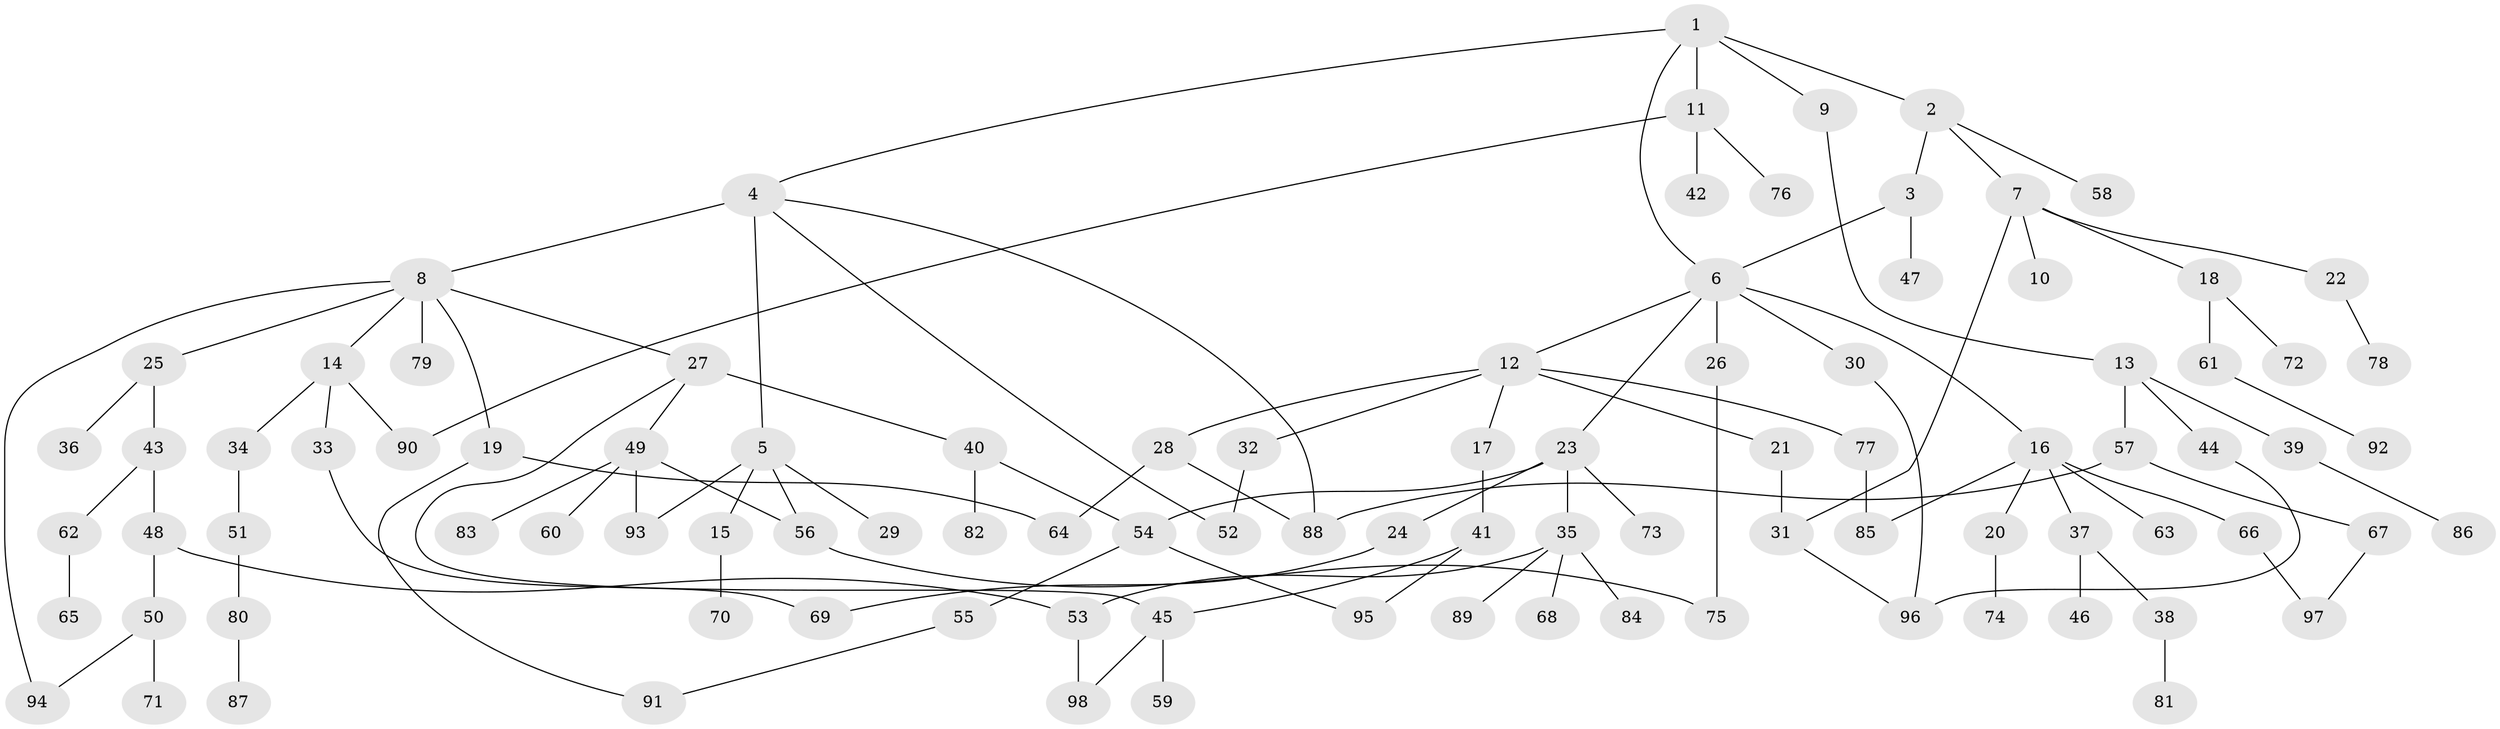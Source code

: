 // coarse degree distribution, {5: 0.029411764705882353, 3: 0.19117647058823528, 2: 0.27941176470588236, 8: 0.014705882352941176, 7: 0.014705882352941176, 6: 0.04411764705882353, 9: 0.014705882352941176, 4: 0.10294117647058823, 1: 0.3088235294117647}
// Generated by graph-tools (version 1.1) at 2025/51/02/27/25 19:51:38]
// undirected, 98 vertices, 119 edges
graph export_dot {
graph [start="1"]
  node [color=gray90,style=filled];
  1;
  2;
  3;
  4;
  5;
  6;
  7;
  8;
  9;
  10;
  11;
  12;
  13;
  14;
  15;
  16;
  17;
  18;
  19;
  20;
  21;
  22;
  23;
  24;
  25;
  26;
  27;
  28;
  29;
  30;
  31;
  32;
  33;
  34;
  35;
  36;
  37;
  38;
  39;
  40;
  41;
  42;
  43;
  44;
  45;
  46;
  47;
  48;
  49;
  50;
  51;
  52;
  53;
  54;
  55;
  56;
  57;
  58;
  59;
  60;
  61;
  62;
  63;
  64;
  65;
  66;
  67;
  68;
  69;
  70;
  71;
  72;
  73;
  74;
  75;
  76;
  77;
  78;
  79;
  80;
  81;
  82;
  83;
  84;
  85;
  86;
  87;
  88;
  89;
  90;
  91;
  92;
  93;
  94;
  95;
  96;
  97;
  98;
  1 -- 2;
  1 -- 4;
  1 -- 6;
  1 -- 9;
  1 -- 11;
  2 -- 3;
  2 -- 7;
  2 -- 58;
  3 -- 47;
  3 -- 6;
  4 -- 5;
  4 -- 8;
  4 -- 88;
  4 -- 52;
  5 -- 15;
  5 -- 29;
  5 -- 93;
  5 -- 56;
  6 -- 12;
  6 -- 16;
  6 -- 23;
  6 -- 26;
  6 -- 30;
  7 -- 10;
  7 -- 18;
  7 -- 22;
  7 -- 31;
  8 -- 14;
  8 -- 19;
  8 -- 25;
  8 -- 27;
  8 -- 79;
  8 -- 94;
  9 -- 13;
  11 -- 42;
  11 -- 76;
  11 -- 90;
  12 -- 17;
  12 -- 21;
  12 -- 28;
  12 -- 32;
  12 -- 77;
  13 -- 39;
  13 -- 44;
  13 -- 57;
  14 -- 33;
  14 -- 34;
  14 -- 90;
  15 -- 70;
  16 -- 20;
  16 -- 37;
  16 -- 63;
  16 -- 66;
  16 -- 85;
  17 -- 41;
  18 -- 61;
  18 -- 72;
  19 -- 64;
  19 -- 91;
  20 -- 74;
  21 -- 31;
  22 -- 78;
  23 -- 24;
  23 -- 35;
  23 -- 73;
  23 -- 54;
  24 -- 69;
  25 -- 36;
  25 -- 43;
  26 -- 75;
  27 -- 40;
  27 -- 49;
  27 -- 45;
  28 -- 88;
  28 -- 64;
  30 -- 96;
  31 -- 96;
  32 -- 52;
  33 -- 69;
  34 -- 51;
  35 -- 53;
  35 -- 68;
  35 -- 84;
  35 -- 89;
  37 -- 38;
  37 -- 46;
  38 -- 81;
  39 -- 86;
  40 -- 54;
  40 -- 82;
  41 -- 45;
  41 -- 95;
  43 -- 48;
  43 -- 62;
  44 -- 96;
  45 -- 59;
  45 -- 98;
  48 -- 50;
  48 -- 53;
  49 -- 56;
  49 -- 60;
  49 -- 83;
  49 -- 93;
  50 -- 71;
  50 -- 94;
  51 -- 80;
  53 -- 98;
  54 -- 55;
  54 -- 95;
  55 -- 91;
  56 -- 75;
  57 -- 67;
  57 -- 88;
  61 -- 92;
  62 -- 65;
  66 -- 97;
  67 -- 97;
  77 -- 85;
  80 -- 87;
}
